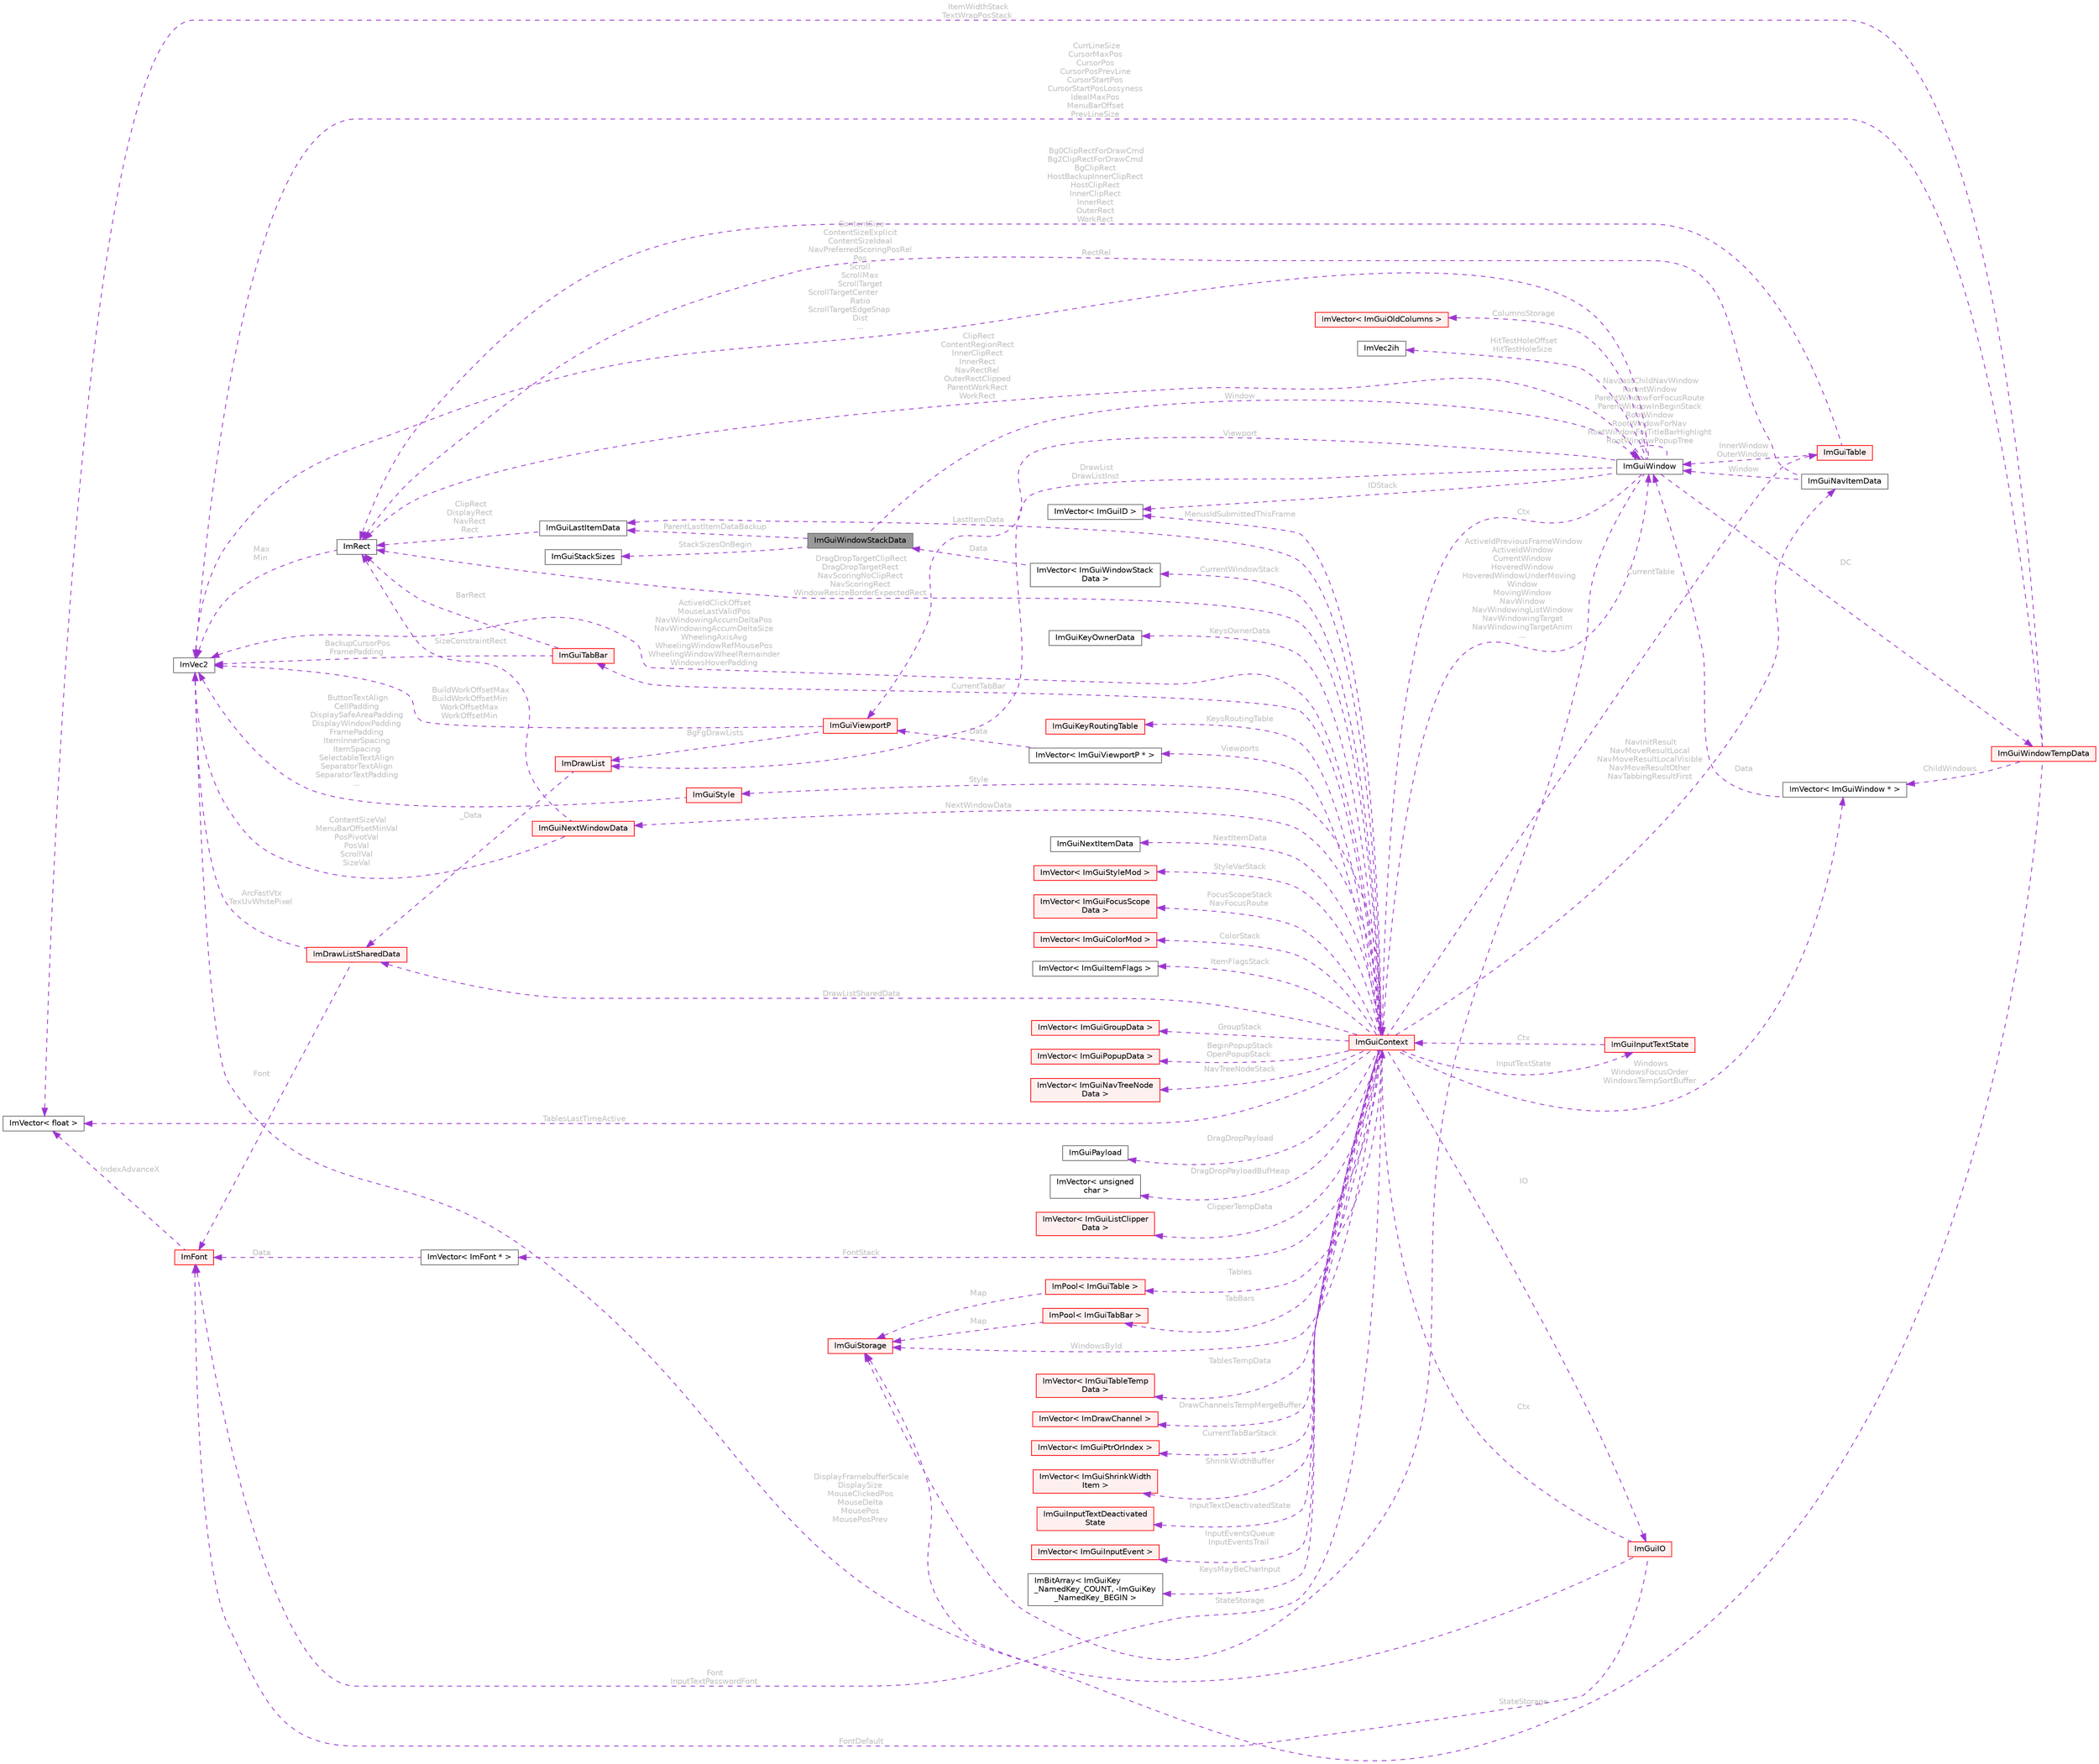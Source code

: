 digraph "ImGuiWindowStackData"
{
 // LATEX_PDF_SIZE
  bgcolor="transparent";
  edge [fontname=Helvetica,fontsize=10,labelfontname=Helvetica,labelfontsize=10];
  node [fontname=Helvetica,fontsize=10,shape=box,height=0.2,width=0.4];
  rankdir="LR";
  Node1 [id="Node000001",label="ImGuiWindowStackData",height=0.2,width=0.4,color="gray40", fillcolor="grey60", style="filled", fontcolor="black",tooltip=" "];
  Node2 -> Node1 [id="edge1_Node000001_Node000002",dir="back",color="darkorchid3",style="dashed",tooltip=" ",label=" Window",fontcolor="grey" ];
  Node2 [id="Node000002",label="ImGuiWindow",height=0.2,width=0.4,color="gray40", fillcolor="white", style="filled",URL="$struct_im_gui_window.html",tooltip=" "];
  Node3 -> Node2 [id="edge2_Node000002_Node000003",dir="back",color="darkorchid3",style="dashed",tooltip=" ",label=" Ctx",fontcolor="grey" ];
  Node3 [id="Node000003",label="ImGuiContext",height=0.2,width=0.4,color="red", fillcolor="#FFF0F0", style="filled",URL="$struct_im_gui_context.html",tooltip=" "];
  Node4 -> Node3 [id="edge3_Node000003_Node000004",dir="back",color="darkorchid3",style="dashed",tooltip=" ",label=" IO",fontcolor="grey" ];
  Node4 [id="Node000004",label="ImGuiIO",height=0.2,width=0.4,color="red", fillcolor="#FFF0F0", style="filled",URL="$struct_im_gui_i_o.html",tooltip=" "];
  Node5 -> Node4 [id="edge4_Node000004_Node000005",dir="back",color="darkorchid3",style="dashed",tooltip=" ",label=" DisplayFramebufferScale\nDisplaySize\nMouseClickedPos\nMouseDelta\nMousePos\nMousePosPrev",fontcolor="grey" ];
  Node5 [id="Node000005",label="ImVec2",height=0.2,width=0.4,color="gray40", fillcolor="white", style="filled",URL="$struct_im_vec2.html",tooltip=" "];
  Node8 -> Node4 [id="edge5_Node000004_Node000008",dir="back",color="darkorchid3",style="dashed",tooltip=" ",label=" FontDefault",fontcolor="grey" ];
  Node8 [id="Node000008",label="ImFont",height=0.2,width=0.4,color="red", fillcolor="#FFF0F0", style="filled",URL="$struct_im_font.html",tooltip=" "];
  Node9 -> Node8 [id="edge6_Node000008_Node000009",dir="back",color="darkorchid3",style="dashed",tooltip=" ",label=" IndexAdvanceX",fontcolor="grey" ];
  Node9 [id="Node000009",label="ImVector\< float \>",height=0.2,width=0.4,color="gray40", fillcolor="white", style="filled",URL="$struct_im_vector.html",tooltip=" "];
  Node3 -> Node4 [id="edge7_Node000004_Node000003",dir="back",color="darkorchid3",style="dashed",tooltip=" ",label=" Ctx",fontcolor="grey" ];
  Node20 -> Node3 [id="edge8_Node000003_Node000020",dir="back",color="darkorchid3",style="dashed",tooltip=" ",label=" Style",fontcolor="grey" ];
  Node20 [id="Node000020",label="ImGuiStyle",height=0.2,width=0.4,color="red", fillcolor="#FFF0F0", style="filled",URL="$struct_im_gui_style.html",tooltip=" "];
  Node5 -> Node20 [id="edge9_Node000020_Node000005",dir="back",color="darkorchid3",style="dashed",tooltip=" ",label=" ButtonTextAlign\nCellPadding\nDisplaySafeAreaPadding\nDisplayWindowPadding\nFramePadding\nItemInnerSpacing\nItemSpacing\nSelectableTextAlign\nSeparatorTextAlign\nSeparatorTextPadding\n...",fontcolor="grey" ];
  Node8 -> Node3 [id="edge10_Node000003_Node000008",dir="back",color="darkorchid3",style="dashed",tooltip=" ",label=" Font\nInputTextPasswordFont",fontcolor="grey" ];
  Node21 -> Node3 [id="edge11_Node000003_Node000021",dir="back",color="darkorchid3",style="dashed",tooltip=" ",label=" DrawListSharedData",fontcolor="grey" ];
  Node21 [id="Node000021",label="ImDrawListSharedData",height=0.2,width=0.4,color="red", fillcolor="#FFF0F0", style="filled",URL="$struct_im_draw_list_shared_data.html",tooltip=" "];
  Node5 -> Node21 [id="edge12_Node000021_Node000005",dir="back",color="darkorchid3",style="dashed",tooltip=" ",label=" ArcFastVtx\nTexUvWhitePixel",fontcolor="grey" ];
  Node8 -> Node21 [id="edge13_Node000021_Node000008",dir="back",color="darkorchid3",style="dashed",tooltip=" ",label=" Font",fontcolor="grey" ];
  Node23 -> Node3 [id="edge14_Node000003_Node000023",dir="back",color="darkorchid3",style="dashed",tooltip=" ",label=" InputEventsQueue\nInputEventsTrail",fontcolor="grey" ];
  Node23 [id="Node000023",label="ImVector\< ImGuiInputEvent \>",height=0.2,width=0.4,color="red", fillcolor="#FFF0F0", style="filled",URL="$struct_im_vector.html",tooltip=" "];
  Node31 -> Node3 [id="edge15_Node000003_Node000031",dir="back",color="darkorchid3",style="dashed",tooltip=" ",label=" Windows\nWindowsFocusOrder\nWindowsTempSortBuffer",fontcolor="grey" ];
  Node31 [id="Node000031",label="ImVector\< ImGuiWindow * \>",height=0.2,width=0.4,color="gray40", fillcolor="white", style="filled",URL="$struct_im_vector.html",tooltip=" "];
  Node2 -> Node31 [id="edge16_Node000031_Node000002",dir="back",color="darkorchid3",style="dashed",tooltip=" ",label=" Data",fontcolor="grey" ];
  Node32 -> Node3 [id="edge17_Node000003_Node000032",dir="back",color="darkorchid3",style="dashed",tooltip=" ",label=" CurrentWindowStack",fontcolor="grey" ];
  Node32 [id="Node000032",label="ImVector\< ImGuiWindowStack\lData \>",height=0.2,width=0.4,color="gray40", fillcolor="white", style="filled",URL="$struct_im_vector.html",tooltip=" "];
  Node1 -> Node32 [id="edge18_Node000032_Node000001",dir="back",color="darkorchid3",style="dashed",tooltip=" ",label=" Data",fontcolor="grey" ];
  Node33 -> Node3 [id="edge19_Node000003_Node000033",dir="back",color="darkorchid3",style="dashed",tooltip=" ",label=" WindowsById",fontcolor="grey" ];
  Node33 [id="Node000033",label="ImGuiStorage",height=0.2,width=0.4,color="red", fillcolor="#FFF0F0", style="filled",URL="$struct_im_gui_storage.html",tooltip=" "];
  Node5 -> Node3 [id="edge20_Node000003_Node000005",dir="back",color="darkorchid3",style="dashed",tooltip=" ",label=" ActiveIdClickOffset\nMouseLastValidPos\nNavWindowingAccumDeltaPos\nNavWindowingAccumDeltaSize\nWheelingAxisAvg\nWheelingWindowRefMousePos\nWheelingWindowWheelRemainder\nWindowsHoverPadding",fontcolor="grey" ];
  Node2 -> Node3 [id="edge21_Node000003_Node000002",dir="back",color="darkorchid3",style="dashed",tooltip=" ",label=" ActiveIdPreviousFrameWindow\nActiveIdWindow\nCurrentWindow\nHoveredWindow\nHoveredWindowUnderMoving\lWindow\nMovingWindow\nNavWindow\nNavWindowingListWindow\nNavWindowingTarget\nNavWindowingTargetAnim\n...",fontcolor="grey" ];
  Node36 -> Node3 [id="edge22_Node000003_Node000036",dir="back",color="darkorchid3",style="dashed",tooltip=" ",label=" KeysMayBeCharInput",fontcolor="grey" ];
  Node36 [id="Node000036",label="ImBitArray\< ImGuiKey\l_NamedKey_COUNT, -ImGuiKey\l_NamedKey_BEGIN \>",height=0.2,width=0.4,color="gray40", fillcolor="white", style="filled",URL="$struct_im_bit_array.html",tooltip=" "];
  Node37 -> Node3 [id="edge23_Node000003_Node000037",dir="back",color="darkorchid3",style="dashed",tooltip=" ",label=" KeysOwnerData",fontcolor="grey" ];
  Node37 [id="Node000037",label="ImGuiKeyOwnerData",height=0.2,width=0.4,color="gray40", fillcolor="white", style="filled",URL="$struct_im_gui_key_owner_data.html",tooltip=" "];
  Node38 -> Node3 [id="edge24_Node000003_Node000038",dir="back",color="darkorchid3",style="dashed",tooltip=" ",label=" KeysRoutingTable",fontcolor="grey" ];
  Node38 [id="Node000038",label="ImGuiKeyRoutingTable",height=0.2,width=0.4,color="red", fillcolor="#FFF0F0", style="filled",URL="$struct_im_gui_key_routing_table.html",tooltip=" "];
  Node41 -> Node3 [id="edge25_Node000003_Node000041",dir="back",color="darkorchid3",style="dashed",tooltip=" ",label=" NextItemData",fontcolor="grey" ];
  Node41 [id="Node000041",label="ImGuiNextItemData",height=0.2,width=0.4,color="gray40", fillcolor="white", style="filled",URL="$struct_im_gui_next_item_data.html",tooltip=" "];
  Node42 -> Node3 [id="edge26_Node000003_Node000042",dir="back",color="darkorchid3",style="dashed",tooltip=" ",label=" LastItemData",fontcolor="grey" ];
  Node42 [id="Node000042",label="ImGuiLastItemData",height=0.2,width=0.4,color="gray40", fillcolor="white", style="filled",URL="$struct_im_gui_last_item_data.html",tooltip=" "];
  Node43 -> Node42 [id="edge27_Node000042_Node000043",dir="back",color="darkorchid3",style="dashed",tooltip=" ",label=" ClipRect\nDisplayRect\nNavRect\nRect",fontcolor="grey" ];
  Node43 [id="Node000043",label="ImRect",height=0.2,width=0.4,color="gray40", fillcolor="white", style="filled",URL="$struct_im_rect.html",tooltip=" "];
  Node5 -> Node43 [id="edge28_Node000043_Node000005",dir="back",color="darkorchid3",style="dashed",tooltip=" ",label=" Max\nMin",fontcolor="grey" ];
  Node44 -> Node3 [id="edge29_Node000003_Node000044",dir="back",color="darkorchid3",style="dashed",tooltip=" ",label=" NextWindowData",fontcolor="grey" ];
  Node44 [id="Node000044",label="ImGuiNextWindowData",height=0.2,width=0.4,color="red", fillcolor="#FFF0F0", style="filled",URL="$struct_im_gui_next_window_data.html",tooltip=" "];
  Node5 -> Node44 [id="edge30_Node000044_Node000005",dir="back",color="darkorchid3",style="dashed",tooltip=" ",label=" ContentSizeVal\nMenuBarOffsetMinVal\nPosPivotVal\nPosVal\nScrollVal\nSizeVal",fontcolor="grey" ];
  Node43 -> Node44 [id="edge31_Node000044_Node000043",dir="back",color="darkorchid3",style="dashed",tooltip=" ",label=" SizeConstraintRect",fontcolor="grey" ];
  Node46 -> Node3 [id="edge32_Node000003_Node000046",dir="back",color="darkorchid3",style="dashed",tooltip=" ",label=" ColorStack",fontcolor="grey" ];
  Node46 [id="Node000046",label="ImVector\< ImGuiColorMod \>",height=0.2,width=0.4,color="red", fillcolor="#FFF0F0", style="filled",URL="$struct_im_vector.html",tooltip=" "];
  Node48 -> Node3 [id="edge33_Node000003_Node000048",dir="back",color="darkorchid3",style="dashed",tooltip=" ",label=" StyleVarStack",fontcolor="grey" ];
  Node48 [id="Node000048",label="ImVector\< ImGuiStyleMod \>",height=0.2,width=0.4,color="red", fillcolor="#FFF0F0", style="filled",URL="$struct_im_vector.html",tooltip=" "];
  Node7 -> Node3 [id="edge34_Node000003_Node000007",dir="back",color="darkorchid3",style="dashed",tooltip=" ",label=" FontStack",fontcolor="grey" ];
  Node7 [id="Node000007",label="ImVector\< ImFont * \>",height=0.2,width=0.4,color="gray40", fillcolor="white", style="filled",URL="$struct_im_vector.html",tooltip=" "];
  Node8 -> Node7 [id="edge35_Node000007_Node000008",dir="back",color="darkorchid3",style="dashed",tooltip=" ",label=" Data",fontcolor="grey" ];
  Node50 -> Node3 [id="edge36_Node000003_Node000050",dir="back",color="darkorchid3",style="dashed",tooltip=" ",label=" FocusScopeStack\nNavFocusRoute",fontcolor="grey" ];
  Node50 [id="Node000050",label="ImVector\< ImGuiFocusScope\lData \>",height=0.2,width=0.4,color="red", fillcolor="#FFF0F0", style="filled",URL="$struct_im_vector.html",tooltip=" "];
  Node52 -> Node3 [id="edge37_Node000003_Node000052",dir="back",color="darkorchid3",style="dashed",tooltip=" ",label=" ItemFlagsStack",fontcolor="grey" ];
  Node52 [id="Node000052",label="ImVector\< ImGuiItemFlags \>",height=0.2,width=0.4,color="gray40", fillcolor="white", style="filled",URL="$struct_im_vector.html",tooltip=" "];
  Node53 -> Node3 [id="edge38_Node000003_Node000053",dir="back",color="darkorchid3",style="dashed",tooltip=" ",label=" GroupStack",fontcolor="grey" ];
  Node53 [id="Node000053",label="ImVector\< ImGuiGroupData \>",height=0.2,width=0.4,color="red", fillcolor="#FFF0F0", style="filled",URL="$struct_im_vector.html",tooltip=" "];
  Node56 -> Node3 [id="edge39_Node000003_Node000056",dir="back",color="darkorchid3",style="dashed",tooltip=" ",label=" BeginPopupStack\nOpenPopupStack",fontcolor="grey" ];
  Node56 [id="Node000056",label="ImVector\< ImGuiPopupData \>",height=0.2,width=0.4,color="red", fillcolor="#FFF0F0", style="filled",URL="$struct_im_vector.html",tooltip=" "];
  Node58 -> Node3 [id="edge40_Node000003_Node000058",dir="back",color="darkorchid3",style="dashed",tooltip=" ",label=" NavTreeNodeStack",fontcolor="grey" ];
  Node58 [id="Node000058",label="ImVector\< ImGuiNavTreeNode\lData \>",height=0.2,width=0.4,color="red", fillcolor="#FFF0F0", style="filled",URL="$struct_im_vector.html",tooltip=" "];
  Node60 -> Node3 [id="edge41_Node000003_Node000060",dir="back",color="darkorchid3",style="dashed",tooltip=" ",label=" Viewports",fontcolor="grey" ];
  Node60 [id="Node000060",label="ImVector\< ImGuiViewportP * \>",height=0.2,width=0.4,color="gray40", fillcolor="white", style="filled",URL="$struct_im_vector.html",tooltip=" "];
  Node61 -> Node60 [id="edge42_Node000060_Node000061",dir="back",color="darkorchid3",style="dashed",tooltip=" ",label=" Data",fontcolor="grey" ];
  Node61 [id="Node000061",label="ImGuiViewportP",height=0.2,width=0.4,color="red", fillcolor="#FFF0F0", style="filled",URL="$struct_im_gui_viewport_p.html",tooltip=" "];
  Node63 -> Node61 [id="edge43_Node000061_Node000063",dir="back",color="darkorchid3",style="dashed",tooltip=" ",label=" BgFgDrawLists",fontcolor="grey" ];
  Node63 [id="Node000063",label="ImDrawList",height=0.2,width=0.4,color="red", fillcolor="#FFF0F0", style="filled",URL="$struct_im_draw_list.html",tooltip=" "];
  Node21 -> Node63 [id="edge44_Node000063_Node000021",dir="back",color="darkorchid3",style="dashed",tooltip=" ",label=" _Data",fontcolor="grey" ];
  Node5 -> Node61 [id="edge45_Node000061_Node000005",dir="back",color="darkorchid3",style="dashed",tooltip=" ",label=" BuildWorkOffsetMax\nBuildWorkOffsetMin\nWorkOffsetMax\nWorkOffsetMin",fontcolor="grey" ];
  Node78 -> Node3 [id="edge46_Node000003_Node000078",dir="back",color="darkorchid3",style="dashed",tooltip=" ",label=" NavInitResult\nNavMoveResultLocal\nNavMoveResultLocalVisible\nNavMoveResultOther\nNavTabbingResultFirst",fontcolor="grey" ];
  Node78 [id="Node000078",label="ImGuiNavItemData",height=0.2,width=0.4,color="gray40", fillcolor="white", style="filled",URL="$struct_im_gui_nav_item_data.html",tooltip=" "];
  Node2 -> Node78 [id="edge47_Node000078_Node000002",dir="back",color="darkorchid3",style="dashed",tooltip=" ",label=" Window",fontcolor="grey" ];
  Node43 -> Node78 [id="edge48_Node000078_Node000043",dir="back",color="darkorchid3",style="dashed",tooltip=" ",label=" RectRel",fontcolor="grey" ];
  Node43 -> Node3 [id="edge49_Node000003_Node000043",dir="back",color="darkorchid3",style="dashed",tooltip=" ",label=" DragDropTargetClipRect\nDragDropTargetRect\nNavScoringNoClipRect\nNavScoringRect\nWindowResizeBorderExpectedRect",fontcolor="grey" ];
  Node79 -> Node3 [id="edge50_Node000003_Node000079",dir="back",color="darkorchid3",style="dashed",tooltip=" ",label=" DragDropPayload",fontcolor="grey" ];
  Node79 [id="Node000079",label="ImGuiPayload",height=0.2,width=0.4,color="gray40", fillcolor="white", style="filled",URL="$struct_im_gui_payload.html",tooltip=" "];
  Node80 -> Node3 [id="edge51_Node000003_Node000080",dir="back",color="darkorchid3",style="dashed",tooltip=" ",label=" DragDropPayloadBufHeap",fontcolor="grey" ];
  Node80 [id="Node000080",label="ImVector\< unsigned\l char \>",height=0.2,width=0.4,color="gray40", fillcolor="white", style="filled",URL="$struct_im_vector.html",tooltip=" "];
  Node81 -> Node3 [id="edge52_Node000003_Node000081",dir="back",color="darkorchid3",style="dashed",tooltip=" ",label=" ClipperTempData",fontcolor="grey" ];
  Node81 [id="Node000081",label="ImVector\< ImGuiListClipper\lData \>",height=0.2,width=0.4,color="red", fillcolor="#FFF0F0", style="filled",URL="$struct_im_vector.html",tooltip=" "];
  Node86 -> Node3 [id="edge53_Node000003_Node000086",dir="back",color="darkorchid3",style="dashed",tooltip=" ",label=" CurrentTable",fontcolor="grey" ];
  Node86 [id="Node000086",label="ImGuiTable",height=0.2,width=0.4,color="red", fillcolor="#FFF0F0", style="filled",URL="$struct_im_gui_table.html",tooltip=" "];
  Node43 -> Node86 [id="edge54_Node000086_Node000043",dir="back",color="darkorchid3",style="dashed",tooltip=" ",label=" Bg0ClipRectForDrawCmd\nBg2ClipRectForDrawCmd\nBgClipRect\nHostBackupInnerClipRect\nHostClipRect\nInnerClipRect\nInnerRect\nOuterRect\nWorkRect",fontcolor="grey" ];
  Node2 -> Node86 [id="edge55_Node000086_Node000002",dir="back",color="darkorchid3",style="dashed",tooltip=" ",label=" InnerWindow\nOuterWindow",fontcolor="grey" ];
  Node100 -> Node3 [id="edge56_Node000003_Node000100",dir="back",color="darkorchid3",style="dashed",tooltip=" ",label=" TablesTempData",fontcolor="grey" ];
  Node100 [id="Node000100",label="ImVector\< ImGuiTableTemp\lData \>",height=0.2,width=0.4,color="red", fillcolor="#FFF0F0", style="filled",URL="$struct_im_vector.html",tooltip=" "];
  Node101 -> Node3 [id="edge57_Node000003_Node000101",dir="back",color="darkorchid3",style="dashed",tooltip=" ",label=" Tables",fontcolor="grey" ];
  Node101 [id="Node000101",label="ImPool\< ImGuiTable \>",height=0.2,width=0.4,color="red", fillcolor="#FFF0F0", style="filled",URL="$struct_im_pool.html",tooltip=" "];
  Node33 -> Node101 [id="edge58_Node000101_Node000033",dir="back",color="darkorchid3",style="dashed",tooltip=" ",label=" Map",fontcolor="grey" ];
  Node9 -> Node3 [id="edge59_Node000003_Node000009",dir="back",color="darkorchid3",style="dashed",tooltip=" ",label=" TablesLastTimeActive",fontcolor="grey" ];
  Node73 -> Node3 [id="edge60_Node000003_Node000073",dir="back",color="darkorchid3",style="dashed",tooltip=" ",label=" DrawChannelsTempMergeBuffer",fontcolor="grey" ];
  Node73 [id="Node000073",label="ImVector\< ImDrawChannel \>",height=0.2,width=0.4,color="red", fillcolor="#FFF0F0", style="filled",URL="$struct_im_vector.html",tooltip=" "];
  Node103 -> Node3 [id="edge61_Node000003_Node000103",dir="back",color="darkorchid3",style="dashed",tooltip=" ",label=" CurrentTabBar",fontcolor="grey" ];
  Node103 [id="Node000103",label="ImGuiTabBar",height=0.2,width=0.4,color="red", fillcolor="#FFF0F0", style="filled",URL="$struct_im_gui_tab_bar.html",tooltip=" "];
  Node43 -> Node103 [id="edge62_Node000103_Node000043",dir="back",color="darkorchid3",style="dashed",tooltip=" ",label=" BarRect",fontcolor="grey" ];
  Node5 -> Node103 [id="edge63_Node000103_Node000005",dir="back",color="darkorchid3",style="dashed",tooltip=" ",label=" BackupCursorPos\nFramePadding",fontcolor="grey" ];
  Node106 -> Node3 [id="edge64_Node000003_Node000106",dir="back",color="darkorchid3",style="dashed",tooltip=" ",label=" TabBars",fontcolor="grey" ];
  Node106 [id="Node000106",label="ImPool\< ImGuiTabBar \>",height=0.2,width=0.4,color="red", fillcolor="#FFF0F0", style="filled",URL="$struct_im_pool.html",tooltip=" "];
  Node33 -> Node106 [id="edge65_Node000106_Node000033",dir="back",color="darkorchid3",style="dashed",tooltip=" ",label=" Map",fontcolor="grey" ];
  Node108 -> Node3 [id="edge66_Node000003_Node000108",dir="back",color="darkorchid3",style="dashed",tooltip=" ",label=" CurrentTabBarStack",fontcolor="grey" ];
  Node108 [id="Node000108",label="ImVector\< ImGuiPtrOrIndex \>",height=0.2,width=0.4,color="red", fillcolor="#FFF0F0", style="filled",URL="$struct_im_vector.html",tooltip=" "];
  Node110 -> Node3 [id="edge67_Node000003_Node000110",dir="back",color="darkorchid3",style="dashed",tooltip=" ",label=" ShrinkWidthBuffer",fontcolor="grey" ];
  Node110 [id="Node000110",label="ImVector\< ImGuiShrinkWidth\lItem \>",height=0.2,width=0.4,color="red", fillcolor="#FFF0F0", style="filled",URL="$struct_im_vector.html",tooltip=" "];
  Node112 -> Node3 [id="edge68_Node000003_Node000112",dir="back",color="darkorchid3",style="dashed",tooltip=" ",label=" InputTextState",fontcolor="grey" ];
  Node112 [id="Node000112",label="ImGuiInputTextState",height=0.2,width=0.4,color="red", fillcolor="#FFF0F0", style="filled",URL="$struct_im_gui_input_text_state.html",tooltip=" "];
  Node3 -> Node112 [id="edge69_Node000112_Node000003",dir="back",color="darkorchid3",style="dashed",tooltip=" ",label=" Ctx",fontcolor="grey" ];
  Node116 -> Node3 [id="edge70_Node000003_Node000116",dir="back",color="darkorchid3",style="dashed",tooltip=" ",label=" InputTextDeactivatedState",fontcolor="grey" ];
  Node116 [id="Node000116",label="ImGuiInputTextDeactivated\lState",height=0.2,width=0.4,color="red", fillcolor="#FFF0F0", style="filled",URL="$struct_im_gui_input_text_deactivated_state.html",tooltip=" "];
  Node118 -> Node3 [id="edge71_Node000003_Node000118",dir="back",color="darkorchid3",style="dashed",tooltip=" ",label=" MenusIdSubmittedThisFrame",fontcolor="grey" ];
  Node118 [id="Node000118",label="ImVector\< ImGuiID \>",height=0.2,width=0.4,color="gray40", fillcolor="white", style="filled",URL="$struct_im_vector.html",tooltip=" "];
  Node61 -> Node2 [id="edge72_Node000002_Node000061",dir="back",color="darkorchid3",style="dashed",tooltip=" ",label=" Viewport",fontcolor="grey" ];
  Node5 -> Node2 [id="edge73_Node000002_Node000005",dir="back",color="darkorchid3",style="dashed",tooltip=" ",label=" ContentSize\nContentSizeExplicit\nContentSizeIdeal\nNavPreferredScoringPosRel\nPos\nScroll\nScrollMax\nScrollTarget\nScrollTargetCenter\lRatio\nScrollTargetEdgeSnap\lDist\n...",fontcolor="grey" ];
  Node118 -> Node2 [id="edge74_Node000002_Node000118",dir="back",color="darkorchid3",style="dashed",tooltip=" ",label=" IDStack",fontcolor="grey" ];
  Node136 -> Node2 [id="edge75_Node000002_Node000136",dir="back",color="darkorchid3",style="dashed",tooltip=" ",label=" DC",fontcolor="grey" ];
  Node136 [id="Node000136",label="ImGuiWindowTempData",height=0.2,width=0.4,color="red", fillcolor="#FFF0F0", style="filled",URL="$struct_im_gui_window_temp_data.html",tooltip=" "];
  Node5 -> Node136 [id="edge76_Node000136_Node000005",dir="back",color="darkorchid3",style="dashed",tooltip=" ",label=" CurrLineSize\nCursorMaxPos\nCursorPos\nCursorPosPrevLine\nCursorStartPos\nCursorStartPosLossyness\nIdealMaxPos\nMenuBarOffset\nPrevLineSize",fontcolor="grey" ];
  Node31 -> Node136 [id="edge77_Node000136_Node000031",dir="back",color="darkorchid3",style="dashed",tooltip=" ",label=" ChildWindows",fontcolor="grey" ];
  Node33 -> Node136 [id="edge78_Node000136_Node000033",dir="back",color="darkorchid3",style="dashed",tooltip=" ",label=" StateStorage",fontcolor="grey" ];
  Node9 -> Node136 [id="edge79_Node000136_Node000009",dir="back",color="darkorchid3",style="dashed",tooltip=" ",label=" ItemWidthStack\nTextWrapPosStack",fontcolor="grey" ];
  Node43 -> Node2 [id="edge80_Node000002_Node000043",dir="back",color="darkorchid3",style="dashed",tooltip=" ",label=" ClipRect\nContentRegionRect\nInnerClipRect\nInnerRect\nNavRectRel\nOuterRectClipped\nParentWorkRect\nWorkRect",fontcolor="grey" ];
  Node141 -> Node2 [id="edge81_Node000002_Node000141",dir="back",color="darkorchid3",style="dashed",tooltip=" ",label=" HitTestHoleOffset\nHitTestHoleSize",fontcolor="grey" ];
  Node141 [id="Node000141",label="ImVec2ih",height=0.2,width=0.4,color="gray40", fillcolor="white", style="filled",URL="$struct_im_vec2ih.html",tooltip=" "];
  Node33 -> Node2 [id="edge82_Node000002_Node000033",dir="back",color="darkorchid3",style="dashed",tooltip=" ",label=" StateStorage",fontcolor="grey" ];
  Node142 -> Node2 [id="edge83_Node000002_Node000142",dir="back",color="darkorchid3",style="dashed",tooltip=" ",label=" ColumnsStorage",fontcolor="grey" ];
  Node142 [id="Node000142",label="ImVector\< ImGuiOldColumns \>",height=0.2,width=0.4,color="red", fillcolor="#FFF0F0", style="filled",URL="$struct_im_vector.html",tooltip=" "];
  Node63 -> Node2 [id="edge84_Node000002_Node000063",dir="back",color="darkorchid3",style="dashed",tooltip=" ",label=" DrawList\nDrawListInst",fontcolor="grey" ];
  Node2 -> Node2 [id="edge85_Node000002_Node000002",dir="back",color="darkorchid3",style="dashed",tooltip=" ",label=" NavLastChildNavWindow\nParentWindow\nParentWindowForFocusRoute\nParentWindowInBeginStack\nRootWindow\nRootWindowForNav\nRootWindowForTitleBarHighlight\nRootWindowPopupTree",fontcolor="grey" ];
  Node42 -> Node1 [id="edge86_Node000001_Node000042",dir="back",color="darkorchid3",style="dashed",tooltip=" ",label=" ParentLastItemDataBackup",fontcolor="grey" ];
  Node143 -> Node1 [id="edge87_Node000001_Node000143",dir="back",color="darkorchid3",style="dashed",tooltip=" ",label=" StackSizesOnBegin",fontcolor="grey" ];
  Node143 [id="Node000143",label="ImGuiStackSizes",height=0.2,width=0.4,color="gray40", fillcolor="white", style="filled",URL="$struct_im_gui_stack_sizes.html",tooltip=" "];
}
